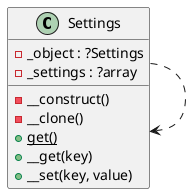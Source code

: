 @startuml class-diagram
  class "Settings" as Settings {
    -_object : ?Settings
    -_settings : ?array
    -__construct()
    -__clone()
    {static} +get()
    +__get(key)
    +__set(key, value)
  }
  Settings ..> Settings
@enduml
